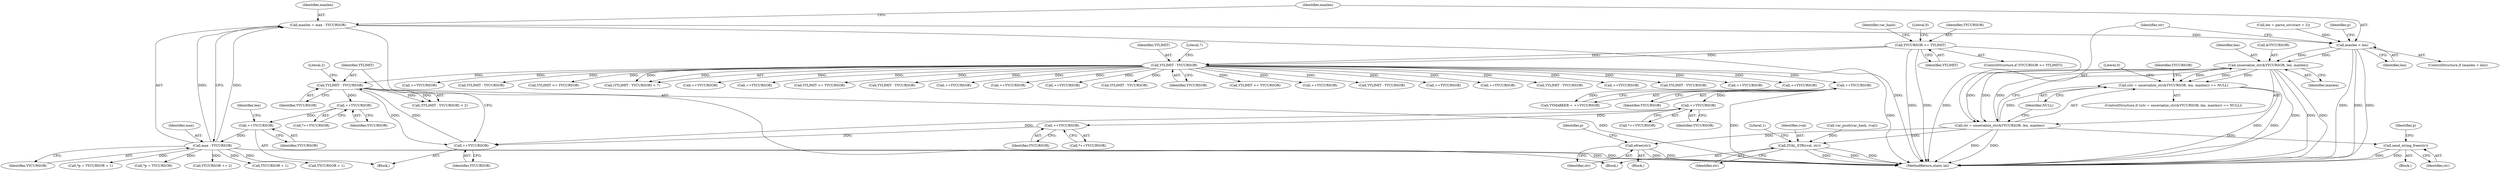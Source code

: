 digraph "0_php-src_20ce2fe8e3c211a42fee05a461a5881be9a8790e?w=1@integer" {
"1001133" [label="(Call,maxlen = max - YYCURSOR)"];
"1001135" [label="(Call,max - YYCURSOR)"];
"1001121" [label="(Call,++YYCURSOR)"];
"1001114" [label="(Call,++YYCURSOR)"];
"1001086" [label="(Call,YYLIMIT - YYCURSOR)"];
"1000152" [label="(Call,YYLIMIT - YYCURSOR)"];
"1000125" [label="(Call,YYCURSOR >= YYLIMIT)"];
"1001082" [label="(Call,++YYCURSOR)"];
"1001069" [label="(Call,++YYCURSOR)"];
"1001047" [label="(Call,++YYCURSOR)"];
"1000297" [label="(Call,++YYCURSOR)"];
"1001139" [label="(Call,maxlen < len)"];
"1001155" [label="(Call,unserialize_str(&YYCURSOR, len, maxlen))"];
"1001152" [label="(Call,(str = unserialize_str(&YYCURSOR, len, maxlen)) == NULL)"];
"1001153" [label="(Call,str = unserialize_str(&YYCURSOR, len, maxlen))"];
"1001170" [label="(Call,zend_string_free(str))"];
"1001186" [label="(Call,efree(str))"];
"1001203" [label="(Call,ZVAL_STR(rval, str))"];
"1001152" [label="(Call,(str = unserialize_str(&YYCURSOR, len, maxlen)) == NULL)"];
"1001503" [label="(Call,YYLIMIT - YYCURSOR)"];
"1001187" [label="(Identifier,str)"];
"1000153" [label="(Identifier,YYLIMIT)"];
"1001204" [label="(Identifier,rval)"];
"1000155" [label="(Literal,7)"];
"1001167" [label="(Identifier,YYCURSOR)"];
"1001134" [label="(Identifier,maxlen)"];
"1001188" [label="(Call,*p = YYCURSOR + 1)"];
"1001191" [label="(Call,YYCURSOR + 1)"];
"1001153" [label="(Call,str = unserialize_str(&YYCURSOR, len, maxlen))"];
"1000198" [label="(Call,++YYCURSOR)"];
"1000297" [label="(Call,++YYCURSOR)"];
"1001141" [label="(Identifier,len)"];
"1001151" [label="(ControlStructure,if ((str = unserialize_str(&YYCURSOR, len, maxlen)) == NULL))"];
"1000241" [label="(Call,++YYCURSOR)"];
"1001085" [label="(Call,(YYLIMIT - YYCURSOR) < 2)"];
"1001137" [label="(Identifier,YYCURSOR)"];
"1001138" [label="(ControlStructure,if (maxlen < len))"];
"1001047" [label="(Call,++YYCURSOR)"];
"1001589" [label="(Call,YYLIMIT - YYCURSOR)"];
"1001086" [label="(Call,YYLIMIT - YYCURSOR)"];
"1001114" [label="(Call,++YYCURSOR)"];
"1001122" [label="(Identifier,YYCURSOR)"];
"1000141" [label="(Call,var_push(var_hash, rval))"];
"1001123" [label="(Block,)"];
"1001205" [label="(Identifier,str)"];
"1001163" [label="(Literal,0)"];
"1001203" [label="(Call,ZVAL_STR(rval, str))"];
"1000325" [label="(Call,++YYCURSOR)"];
"1001251" [label="(Call,YYLIMIT - YYCURSOR)"];
"1001089" [label="(Literal,2)"];
"1001158" [label="(Identifier,len)"];
"1002432" [label="(MethodReturn,static int)"];
"1000147" [label="(Block,)"];
"1001190" [label="(Identifier,p)"];
"1001207" [label="(Literal,1)"];
"1000298" [label="(Identifier,YYCURSOR)"];
"1000152" [label="(Call,YYLIMIT - YYCURSOR)"];
"1001068" [label="(Call,*++YYCURSOR)"];
"1000126" [label="(Identifier,YYCURSOR)"];
"1000295" [label="(Call,YYMARKER = ++YYCURSOR)"];
"1000269" [label="(Call,++YYCURSOR)"];
"1001127" [label="(Call,len = parse_uiv(start + 2))"];
"1001171" [label="(Identifier,str)"];
"1000255" [label="(Call,++YYCURSOR)"];
"1001159" [label="(Identifier,maxlen)"];
"1001169" [label="(Block,)"];
"1001088" [label="(Identifier,YYCURSOR)"];
"1000154" [label="(Identifier,YYCURSOR)"];
"1000283" [label="(Call,++YYCURSOR)"];
"1001174" [label="(Identifier,p)"];
"1001155" [label="(Call,unserialize_str(&YYCURSOR, len, maxlen))"];
"1000412" [label="(Call,YYLIMIT - YYCURSOR)"];
"1001069" [label="(Call,++YYCURSOR)"];
"1001135" [label="(Call,max - YYCURSOR)"];
"1001977" [label="(Call,YYLIMIT <= YYCURSOR)"];
"1000151" [label="(Call,(YYLIMIT - YYCURSOR) < 7)"];
"1001121" [label="(Call,++YYCURSOR)"];
"1000311" [label="(Call,++YYCURSOR)"];
"1001172" [label="(Call,*p = YYCURSOR)"];
"1001160" [label="(Identifier,NULL)"];
"1000339" [label="(Call,++YYCURSOR)"];
"1001115" [label="(Identifier,YYCURSOR)"];
"1001186" [label="(Call,efree(str))"];
"1001083" [label="(Identifier,YYCURSOR)"];
"1001185" [label="(Block,)"];
"1002193" [label="(Call,YYLIMIT <= YYCURSOR)"];
"1000127" [label="(Identifier,YYLIMIT)"];
"1001046" [label="(Call,*++YYCURSOR)"];
"1001145" [label="(Identifier,p)"];
"1000866" [label="(Call,YYLIMIT - YYCURSOR)"];
"1001136" [label="(Identifier,max)"];
"1000361" [label="(Call,++YYCURSOR)"];
"1001156" [label="(Call,&YYCURSOR)"];
"1001128" [label="(Identifier,len)"];
"1001196" [label="(Call,YYCURSOR += 2)"];
"1000124" [label="(ControlStructure,if (YYCURSOR >= YYLIMIT))"];
"1000348" [label="(Call,++YYCURSOR)"];
"1001133" [label="(Call,maxlen = max - YYCURSOR)"];
"1001140" [label="(Identifier,maxlen)"];
"1000227" [label="(Call,++YYCURSOR)"];
"1001048" [label="(Identifier,YYCURSOR)"];
"1001070" [label="(Identifier,YYCURSOR)"];
"1001170" [label="(Call,zend_string_free(str))"];
"1001082" [label="(Call,++YYCURSOR)"];
"1000958" [label="(Call,YYLIMIT - YYCURSOR)"];
"1001113" [label="(Call,*++YYCURSOR)"];
"1000133" [label="(Identifier,var_hash)"];
"1002335" [label="(Call,YYLIMIT <= YYCURSOR)"];
"1000125" [label="(Call,YYCURSOR >= YYLIMIT)"];
"1001139" [label="(Call,maxlen < len)"];
"1000130" [label="(Literal,0)"];
"1001154" [label="(Identifier,str)"];
"1001087" [label="(Identifier,YYLIMIT)"];
"1000215" [label="(Call,++YYCURSOR)"];
"1001181" [label="(Call,YYCURSOR + 1)"];
"1001133" -> "1001123"  [label="AST: "];
"1001133" -> "1001135"  [label="CFG: "];
"1001134" -> "1001133"  [label="AST: "];
"1001135" -> "1001133"  [label="AST: "];
"1001140" -> "1001133"  [label="CFG: "];
"1001133" -> "1002432"  [label="DDG: "];
"1001135" -> "1001133"  [label="DDG: "];
"1001135" -> "1001133"  [label="DDG: "];
"1001133" -> "1001139"  [label="DDG: "];
"1001135" -> "1001137"  [label="CFG: "];
"1001136" -> "1001135"  [label="AST: "];
"1001137" -> "1001135"  [label="AST: "];
"1001135" -> "1002432"  [label="DDG: "];
"1001135" -> "1002432"  [label="DDG: "];
"1001121" -> "1001135"  [label="DDG: "];
"1001135" -> "1001172"  [label="DDG: "];
"1001135" -> "1001181"  [label="DDG: "];
"1001135" -> "1001188"  [label="DDG: "];
"1001135" -> "1001191"  [label="DDG: "];
"1001135" -> "1001196"  [label="DDG: "];
"1001121" -> "1000147"  [label="AST: "];
"1001121" -> "1001122"  [label="CFG: "];
"1001122" -> "1001121"  [label="AST: "];
"1001128" -> "1001121"  [label="CFG: "];
"1001114" -> "1001121"  [label="DDG: "];
"1001114" -> "1001113"  [label="AST: "];
"1001114" -> "1001115"  [label="CFG: "];
"1001115" -> "1001114"  [label="AST: "];
"1001113" -> "1001114"  [label="CFG: "];
"1001086" -> "1001114"  [label="DDG: "];
"1001086" -> "1001085"  [label="AST: "];
"1001086" -> "1001088"  [label="CFG: "];
"1001087" -> "1001086"  [label="AST: "];
"1001088" -> "1001086"  [label="AST: "];
"1001089" -> "1001086"  [label="CFG: "];
"1001086" -> "1002432"  [label="DDG: "];
"1001086" -> "1001082"  [label="DDG: "];
"1001086" -> "1001085"  [label="DDG: "];
"1001086" -> "1001085"  [label="DDG: "];
"1000152" -> "1001086"  [label="DDG: "];
"1001082" -> "1001086"  [label="DDG: "];
"1000152" -> "1000151"  [label="AST: "];
"1000152" -> "1000154"  [label="CFG: "];
"1000153" -> "1000152"  [label="AST: "];
"1000154" -> "1000152"  [label="AST: "];
"1000155" -> "1000152"  [label="CFG: "];
"1000152" -> "1002432"  [label="DDG: "];
"1000152" -> "1000151"  [label="DDG: "];
"1000152" -> "1000151"  [label="DDG: "];
"1000125" -> "1000152"  [label="DDG: "];
"1000125" -> "1000152"  [label="DDG: "];
"1000152" -> "1000198"  [label="DDG: "];
"1000152" -> "1000215"  [label="DDG: "];
"1000152" -> "1000227"  [label="DDG: "];
"1000152" -> "1000241"  [label="DDG: "];
"1000152" -> "1000255"  [label="DDG: "];
"1000152" -> "1000269"  [label="DDG: "];
"1000152" -> "1000283"  [label="DDG: "];
"1000152" -> "1000297"  [label="DDG: "];
"1000152" -> "1000311"  [label="DDG: "];
"1000152" -> "1000325"  [label="DDG: "];
"1000152" -> "1000339"  [label="DDG: "];
"1000152" -> "1000348"  [label="DDG: "];
"1000152" -> "1000361"  [label="DDG: "];
"1000152" -> "1000412"  [label="DDG: "];
"1000152" -> "1000866"  [label="DDG: "];
"1000152" -> "1000958"  [label="DDG: "];
"1000152" -> "1001251"  [label="DDG: "];
"1000152" -> "1001503"  [label="DDG: "];
"1000152" -> "1001589"  [label="DDG: "];
"1000152" -> "1001977"  [label="DDG: "];
"1000152" -> "1002193"  [label="DDG: "];
"1000152" -> "1002335"  [label="DDG: "];
"1000125" -> "1000124"  [label="AST: "];
"1000125" -> "1000127"  [label="CFG: "];
"1000126" -> "1000125"  [label="AST: "];
"1000127" -> "1000125"  [label="AST: "];
"1000130" -> "1000125"  [label="CFG: "];
"1000133" -> "1000125"  [label="CFG: "];
"1000125" -> "1002432"  [label="DDG: "];
"1000125" -> "1002432"  [label="DDG: "];
"1000125" -> "1002432"  [label="DDG: "];
"1001082" -> "1000147"  [label="AST: "];
"1001082" -> "1001083"  [label="CFG: "];
"1001083" -> "1001082"  [label="AST: "];
"1001087" -> "1001082"  [label="CFG: "];
"1001069" -> "1001082"  [label="DDG: "];
"1001047" -> "1001082"  [label="DDG: "];
"1001069" -> "1001068"  [label="AST: "];
"1001069" -> "1001070"  [label="CFG: "];
"1001070" -> "1001069"  [label="AST: "];
"1001068" -> "1001069"  [label="CFG: "];
"1001047" -> "1001069"  [label="DDG: "];
"1001047" -> "1001046"  [label="AST: "];
"1001047" -> "1001048"  [label="CFG: "];
"1001048" -> "1001047"  [label="AST: "];
"1001046" -> "1001047"  [label="CFG: "];
"1000297" -> "1001047"  [label="DDG: "];
"1000297" -> "1000295"  [label="AST: "];
"1000297" -> "1000298"  [label="CFG: "];
"1000298" -> "1000297"  [label="AST: "];
"1000295" -> "1000297"  [label="CFG: "];
"1000297" -> "1002432"  [label="DDG: "];
"1000297" -> "1000295"  [label="DDG: "];
"1001139" -> "1001138"  [label="AST: "];
"1001139" -> "1001141"  [label="CFG: "];
"1001140" -> "1001139"  [label="AST: "];
"1001141" -> "1001139"  [label="AST: "];
"1001145" -> "1001139"  [label="CFG: "];
"1001154" -> "1001139"  [label="CFG: "];
"1001139" -> "1002432"  [label="DDG: "];
"1001139" -> "1002432"  [label="DDG: "];
"1001139" -> "1002432"  [label="DDG: "];
"1001127" -> "1001139"  [label="DDG: "];
"1001139" -> "1001155"  [label="DDG: "];
"1001139" -> "1001155"  [label="DDG: "];
"1001155" -> "1001153"  [label="AST: "];
"1001155" -> "1001159"  [label="CFG: "];
"1001156" -> "1001155"  [label="AST: "];
"1001158" -> "1001155"  [label="AST: "];
"1001159" -> "1001155"  [label="AST: "];
"1001153" -> "1001155"  [label="CFG: "];
"1001155" -> "1002432"  [label="DDG: "];
"1001155" -> "1002432"  [label="DDG: "];
"1001155" -> "1002432"  [label="DDG: "];
"1001155" -> "1001152"  [label="DDG: "];
"1001155" -> "1001152"  [label="DDG: "];
"1001155" -> "1001152"  [label="DDG: "];
"1001155" -> "1001153"  [label="DDG: "];
"1001155" -> "1001153"  [label="DDG: "];
"1001155" -> "1001153"  [label="DDG: "];
"1001152" -> "1001151"  [label="AST: "];
"1001152" -> "1001160"  [label="CFG: "];
"1001153" -> "1001152"  [label="AST: "];
"1001160" -> "1001152"  [label="AST: "];
"1001163" -> "1001152"  [label="CFG: "];
"1001167" -> "1001152"  [label="CFG: "];
"1001152" -> "1002432"  [label="DDG: "];
"1001152" -> "1002432"  [label="DDG: "];
"1001153" -> "1001152"  [label="DDG: "];
"1001154" -> "1001153"  [label="AST: "];
"1001160" -> "1001153"  [label="CFG: "];
"1001153" -> "1002432"  [label="DDG: "];
"1001153" -> "1002432"  [label="DDG: "];
"1001153" -> "1001170"  [label="DDG: "];
"1001153" -> "1001186"  [label="DDG: "];
"1001153" -> "1001203"  [label="DDG: "];
"1001170" -> "1001169"  [label="AST: "];
"1001170" -> "1001171"  [label="CFG: "];
"1001171" -> "1001170"  [label="AST: "];
"1001174" -> "1001170"  [label="CFG: "];
"1001170" -> "1002432"  [label="DDG: "];
"1001170" -> "1002432"  [label="DDG: "];
"1001186" -> "1001185"  [label="AST: "];
"1001186" -> "1001187"  [label="CFG: "];
"1001187" -> "1001186"  [label="AST: "];
"1001190" -> "1001186"  [label="CFG: "];
"1001186" -> "1002432"  [label="DDG: "];
"1001186" -> "1002432"  [label="DDG: "];
"1001203" -> "1001123"  [label="AST: "];
"1001203" -> "1001205"  [label="CFG: "];
"1001204" -> "1001203"  [label="AST: "];
"1001205" -> "1001203"  [label="AST: "];
"1001207" -> "1001203"  [label="CFG: "];
"1001203" -> "1002432"  [label="DDG: "];
"1001203" -> "1002432"  [label="DDG: "];
"1001203" -> "1002432"  [label="DDG: "];
"1000141" -> "1001203"  [label="DDG: "];
}
